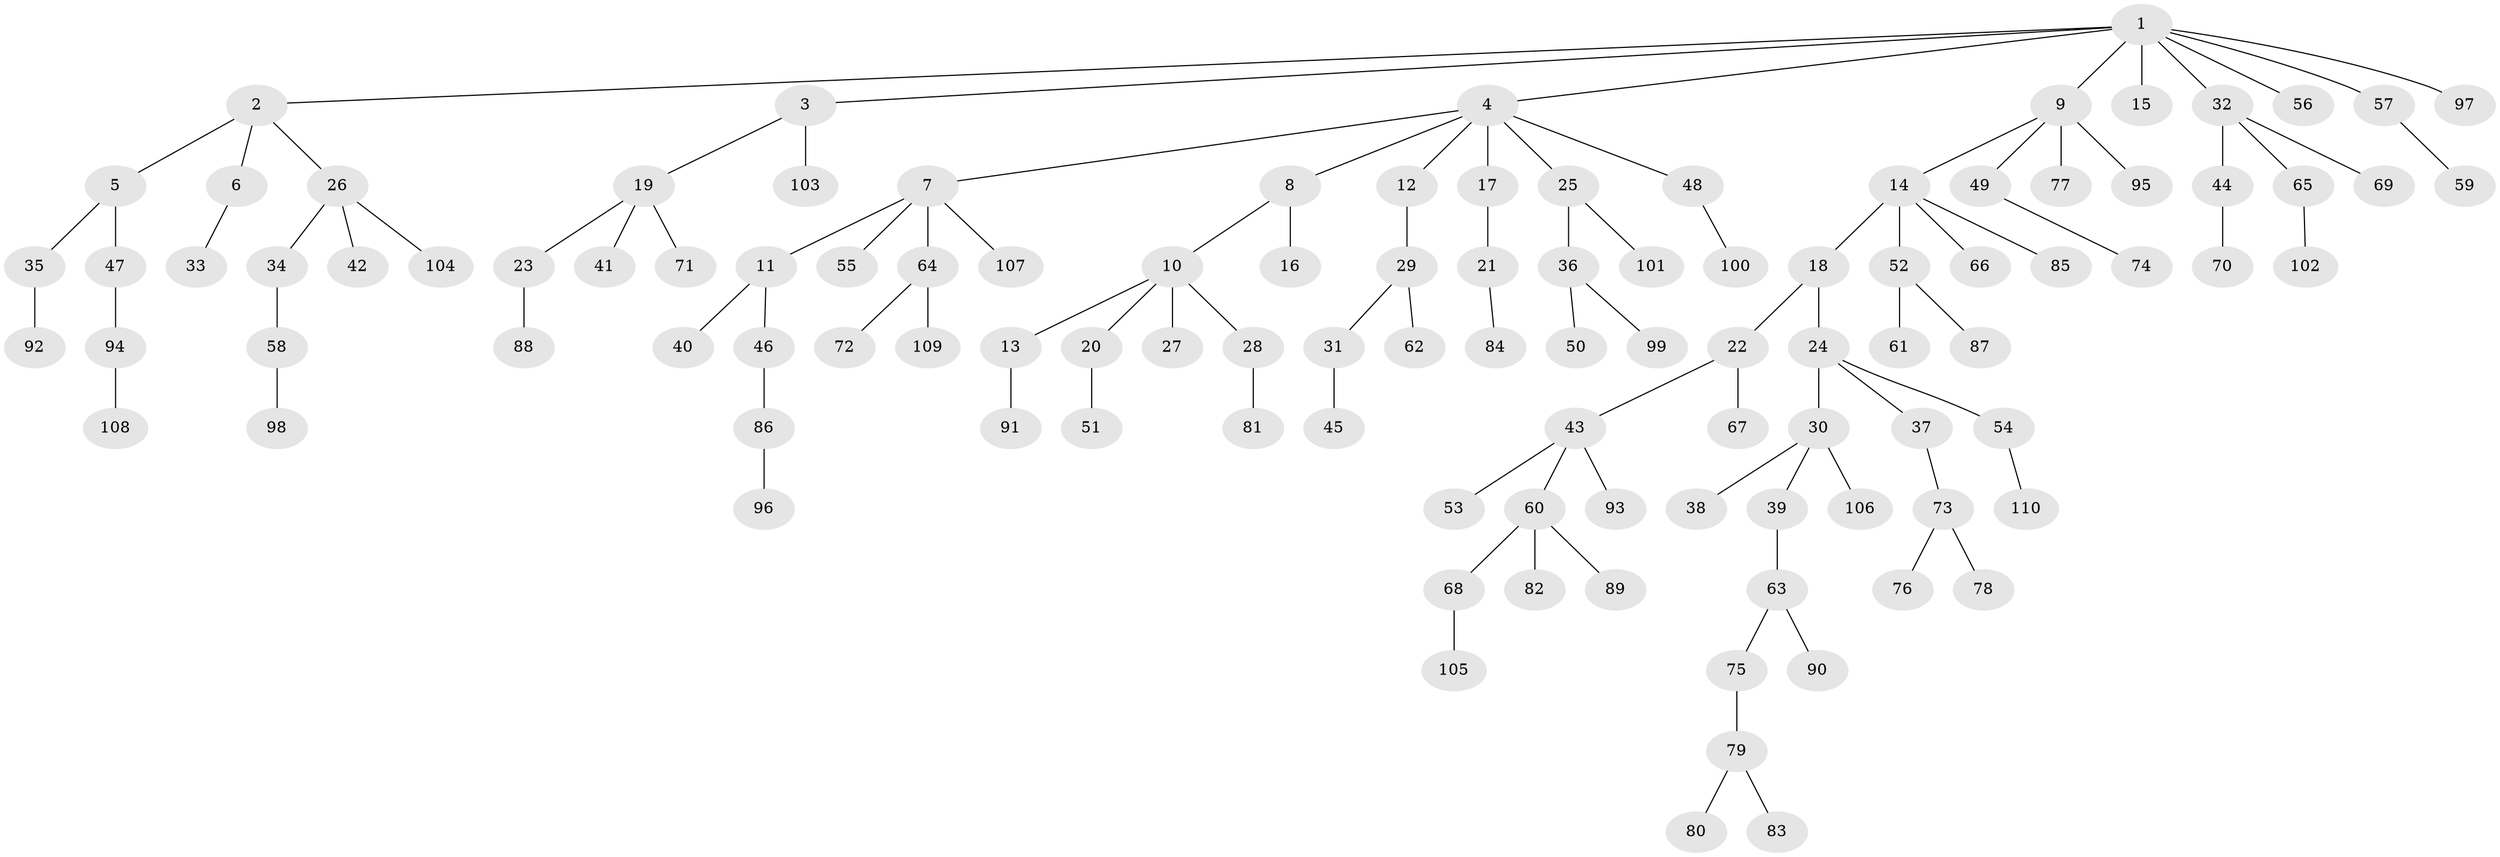 // coarse degree distribution, {9: 0.015151515151515152, 4: 0.09090909090909091, 3: 0.06060606060606061, 7: 0.015151515151515152, 2: 0.16666666666666666, 5: 0.030303030303030304, 6: 0.015151515151515152, 1: 0.6060606060606061}
// Generated by graph-tools (version 1.1) at 2025/19/03/04/25 18:19:18]
// undirected, 110 vertices, 109 edges
graph export_dot {
graph [start="1"]
  node [color=gray90,style=filled];
  1;
  2;
  3;
  4;
  5;
  6;
  7;
  8;
  9;
  10;
  11;
  12;
  13;
  14;
  15;
  16;
  17;
  18;
  19;
  20;
  21;
  22;
  23;
  24;
  25;
  26;
  27;
  28;
  29;
  30;
  31;
  32;
  33;
  34;
  35;
  36;
  37;
  38;
  39;
  40;
  41;
  42;
  43;
  44;
  45;
  46;
  47;
  48;
  49;
  50;
  51;
  52;
  53;
  54;
  55;
  56;
  57;
  58;
  59;
  60;
  61;
  62;
  63;
  64;
  65;
  66;
  67;
  68;
  69;
  70;
  71;
  72;
  73;
  74;
  75;
  76;
  77;
  78;
  79;
  80;
  81;
  82;
  83;
  84;
  85;
  86;
  87;
  88;
  89;
  90;
  91;
  92;
  93;
  94;
  95;
  96;
  97;
  98;
  99;
  100;
  101;
  102;
  103;
  104;
  105;
  106;
  107;
  108;
  109;
  110;
  1 -- 2;
  1 -- 3;
  1 -- 4;
  1 -- 9;
  1 -- 15;
  1 -- 32;
  1 -- 56;
  1 -- 57;
  1 -- 97;
  2 -- 5;
  2 -- 6;
  2 -- 26;
  3 -- 19;
  3 -- 103;
  4 -- 7;
  4 -- 8;
  4 -- 12;
  4 -- 17;
  4 -- 25;
  4 -- 48;
  5 -- 35;
  5 -- 47;
  6 -- 33;
  7 -- 11;
  7 -- 55;
  7 -- 64;
  7 -- 107;
  8 -- 10;
  8 -- 16;
  9 -- 14;
  9 -- 49;
  9 -- 77;
  9 -- 95;
  10 -- 13;
  10 -- 20;
  10 -- 27;
  10 -- 28;
  11 -- 40;
  11 -- 46;
  12 -- 29;
  13 -- 91;
  14 -- 18;
  14 -- 52;
  14 -- 66;
  14 -- 85;
  17 -- 21;
  18 -- 22;
  18 -- 24;
  19 -- 23;
  19 -- 41;
  19 -- 71;
  20 -- 51;
  21 -- 84;
  22 -- 43;
  22 -- 67;
  23 -- 88;
  24 -- 30;
  24 -- 37;
  24 -- 54;
  25 -- 36;
  25 -- 101;
  26 -- 34;
  26 -- 42;
  26 -- 104;
  28 -- 81;
  29 -- 31;
  29 -- 62;
  30 -- 38;
  30 -- 39;
  30 -- 106;
  31 -- 45;
  32 -- 44;
  32 -- 65;
  32 -- 69;
  34 -- 58;
  35 -- 92;
  36 -- 50;
  36 -- 99;
  37 -- 73;
  39 -- 63;
  43 -- 53;
  43 -- 60;
  43 -- 93;
  44 -- 70;
  46 -- 86;
  47 -- 94;
  48 -- 100;
  49 -- 74;
  52 -- 61;
  52 -- 87;
  54 -- 110;
  57 -- 59;
  58 -- 98;
  60 -- 68;
  60 -- 82;
  60 -- 89;
  63 -- 75;
  63 -- 90;
  64 -- 72;
  64 -- 109;
  65 -- 102;
  68 -- 105;
  73 -- 76;
  73 -- 78;
  75 -- 79;
  79 -- 80;
  79 -- 83;
  86 -- 96;
  94 -- 108;
}
